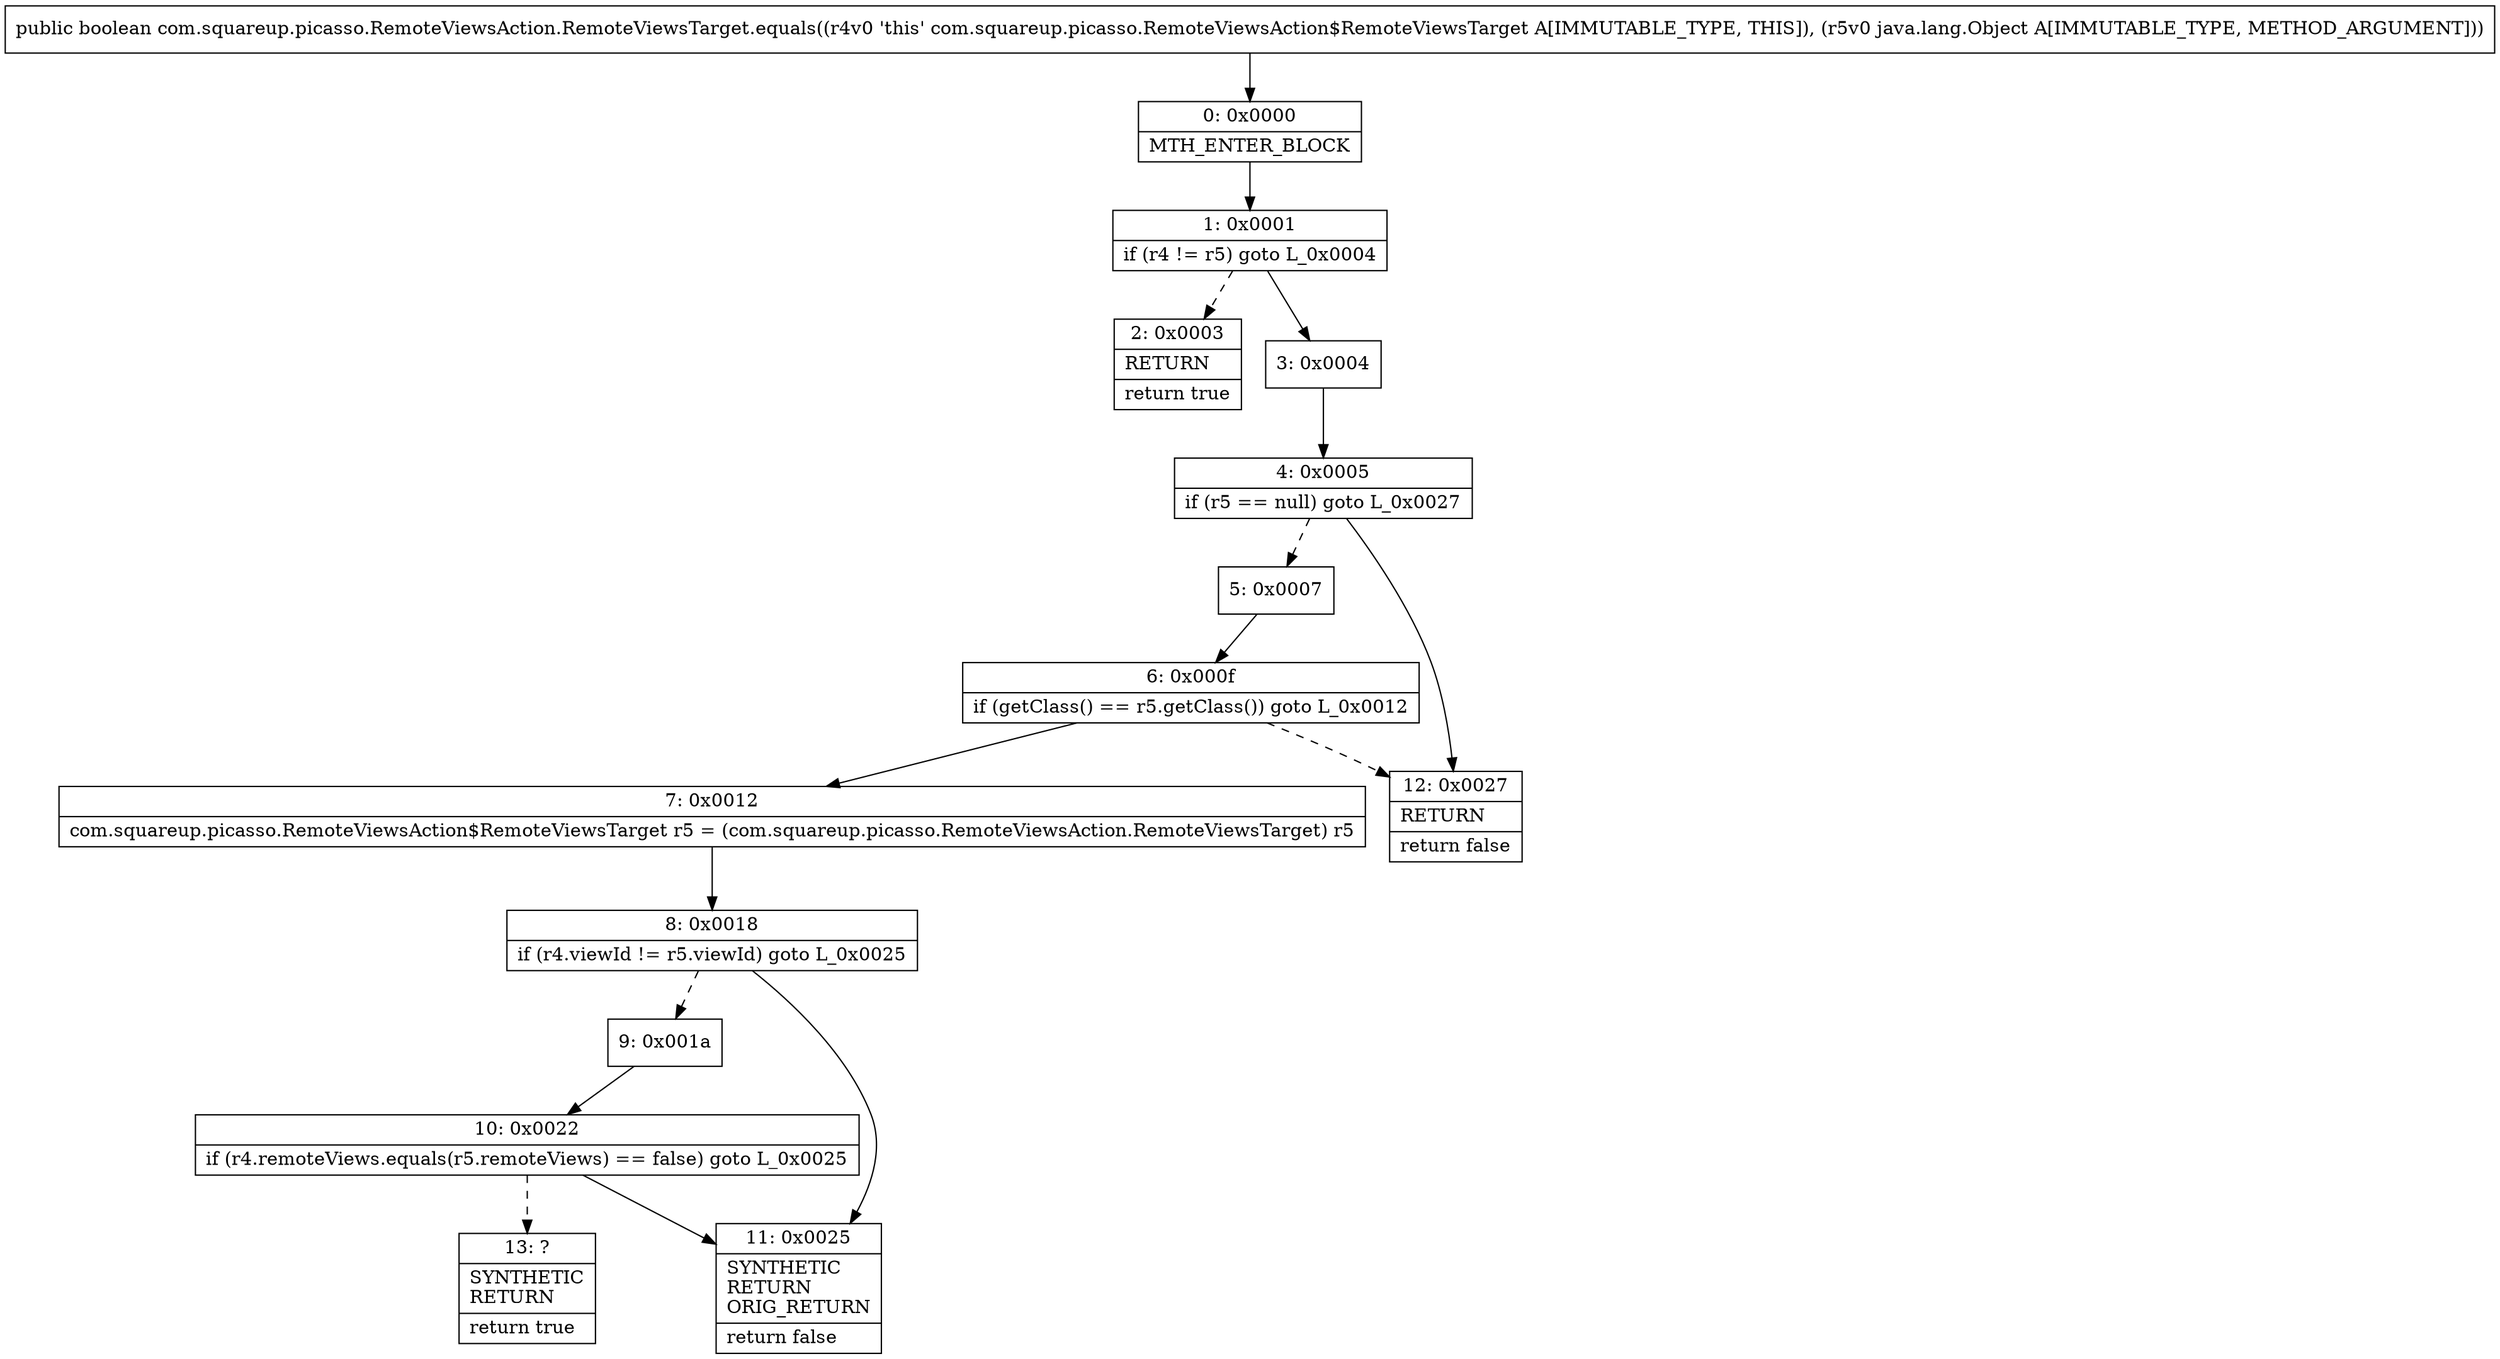 digraph "CFG forcom.squareup.picasso.RemoteViewsAction.RemoteViewsTarget.equals(Ljava\/lang\/Object;)Z" {
Node_0 [shape=record,label="{0\:\ 0x0000|MTH_ENTER_BLOCK\l}"];
Node_1 [shape=record,label="{1\:\ 0x0001|if (r4 != r5) goto L_0x0004\l}"];
Node_2 [shape=record,label="{2\:\ 0x0003|RETURN\l|return true\l}"];
Node_3 [shape=record,label="{3\:\ 0x0004}"];
Node_4 [shape=record,label="{4\:\ 0x0005|if (r5 == null) goto L_0x0027\l}"];
Node_5 [shape=record,label="{5\:\ 0x0007}"];
Node_6 [shape=record,label="{6\:\ 0x000f|if (getClass() == r5.getClass()) goto L_0x0012\l}"];
Node_7 [shape=record,label="{7\:\ 0x0012|com.squareup.picasso.RemoteViewsAction$RemoteViewsTarget r5 = (com.squareup.picasso.RemoteViewsAction.RemoteViewsTarget) r5\l}"];
Node_8 [shape=record,label="{8\:\ 0x0018|if (r4.viewId != r5.viewId) goto L_0x0025\l}"];
Node_9 [shape=record,label="{9\:\ 0x001a}"];
Node_10 [shape=record,label="{10\:\ 0x0022|if (r4.remoteViews.equals(r5.remoteViews) == false) goto L_0x0025\l}"];
Node_11 [shape=record,label="{11\:\ 0x0025|SYNTHETIC\lRETURN\lORIG_RETURN\l|return false\l}"];
Node_12 [shape=record,label="{12\:\ 0x0027|RETURN\l|return false\l}"];
Node_13 [shape=record,label="{13\:\ ?|SYNTHETIC\lRETURN\l|return true\l}"];
MethodNode[shape=record,label="{public boolean com.squareup.picasso.RemoteViewsAction.RemoteViewsTarget.equals((r4v0 'this' com.squareup.picasso.RemoteViewsAction$RemoteViewsTarget A[IMMUTABLE_TYPE, THIS]), (r5v0 java.lang.Object A[IMMUTABLE_TYPE, METHOD_ARGUMENT])) }"];
MethodNode -> Node_0;
Node_0 -> Node_1;
Node_1 -> Node_2[style=dashed];
Node_1 -> Node_3;
Node_3 -> Node_4;
Node_4 -> Node_5[style=dashed];
Node_4 -> Node_12;
Node_5 -> Node_6;
Node_6 -> Node_7;
Node_6 -> Node_12[style=dashed];
Node_7 -> Node_8;
Node_8 -> Node_9[style=dashed];
Node_8 -> Node_11;
Node_9 -> Node_10;
Node_10 -> Node_11;
Node_10 -> Node_13[style=dashed];
}

